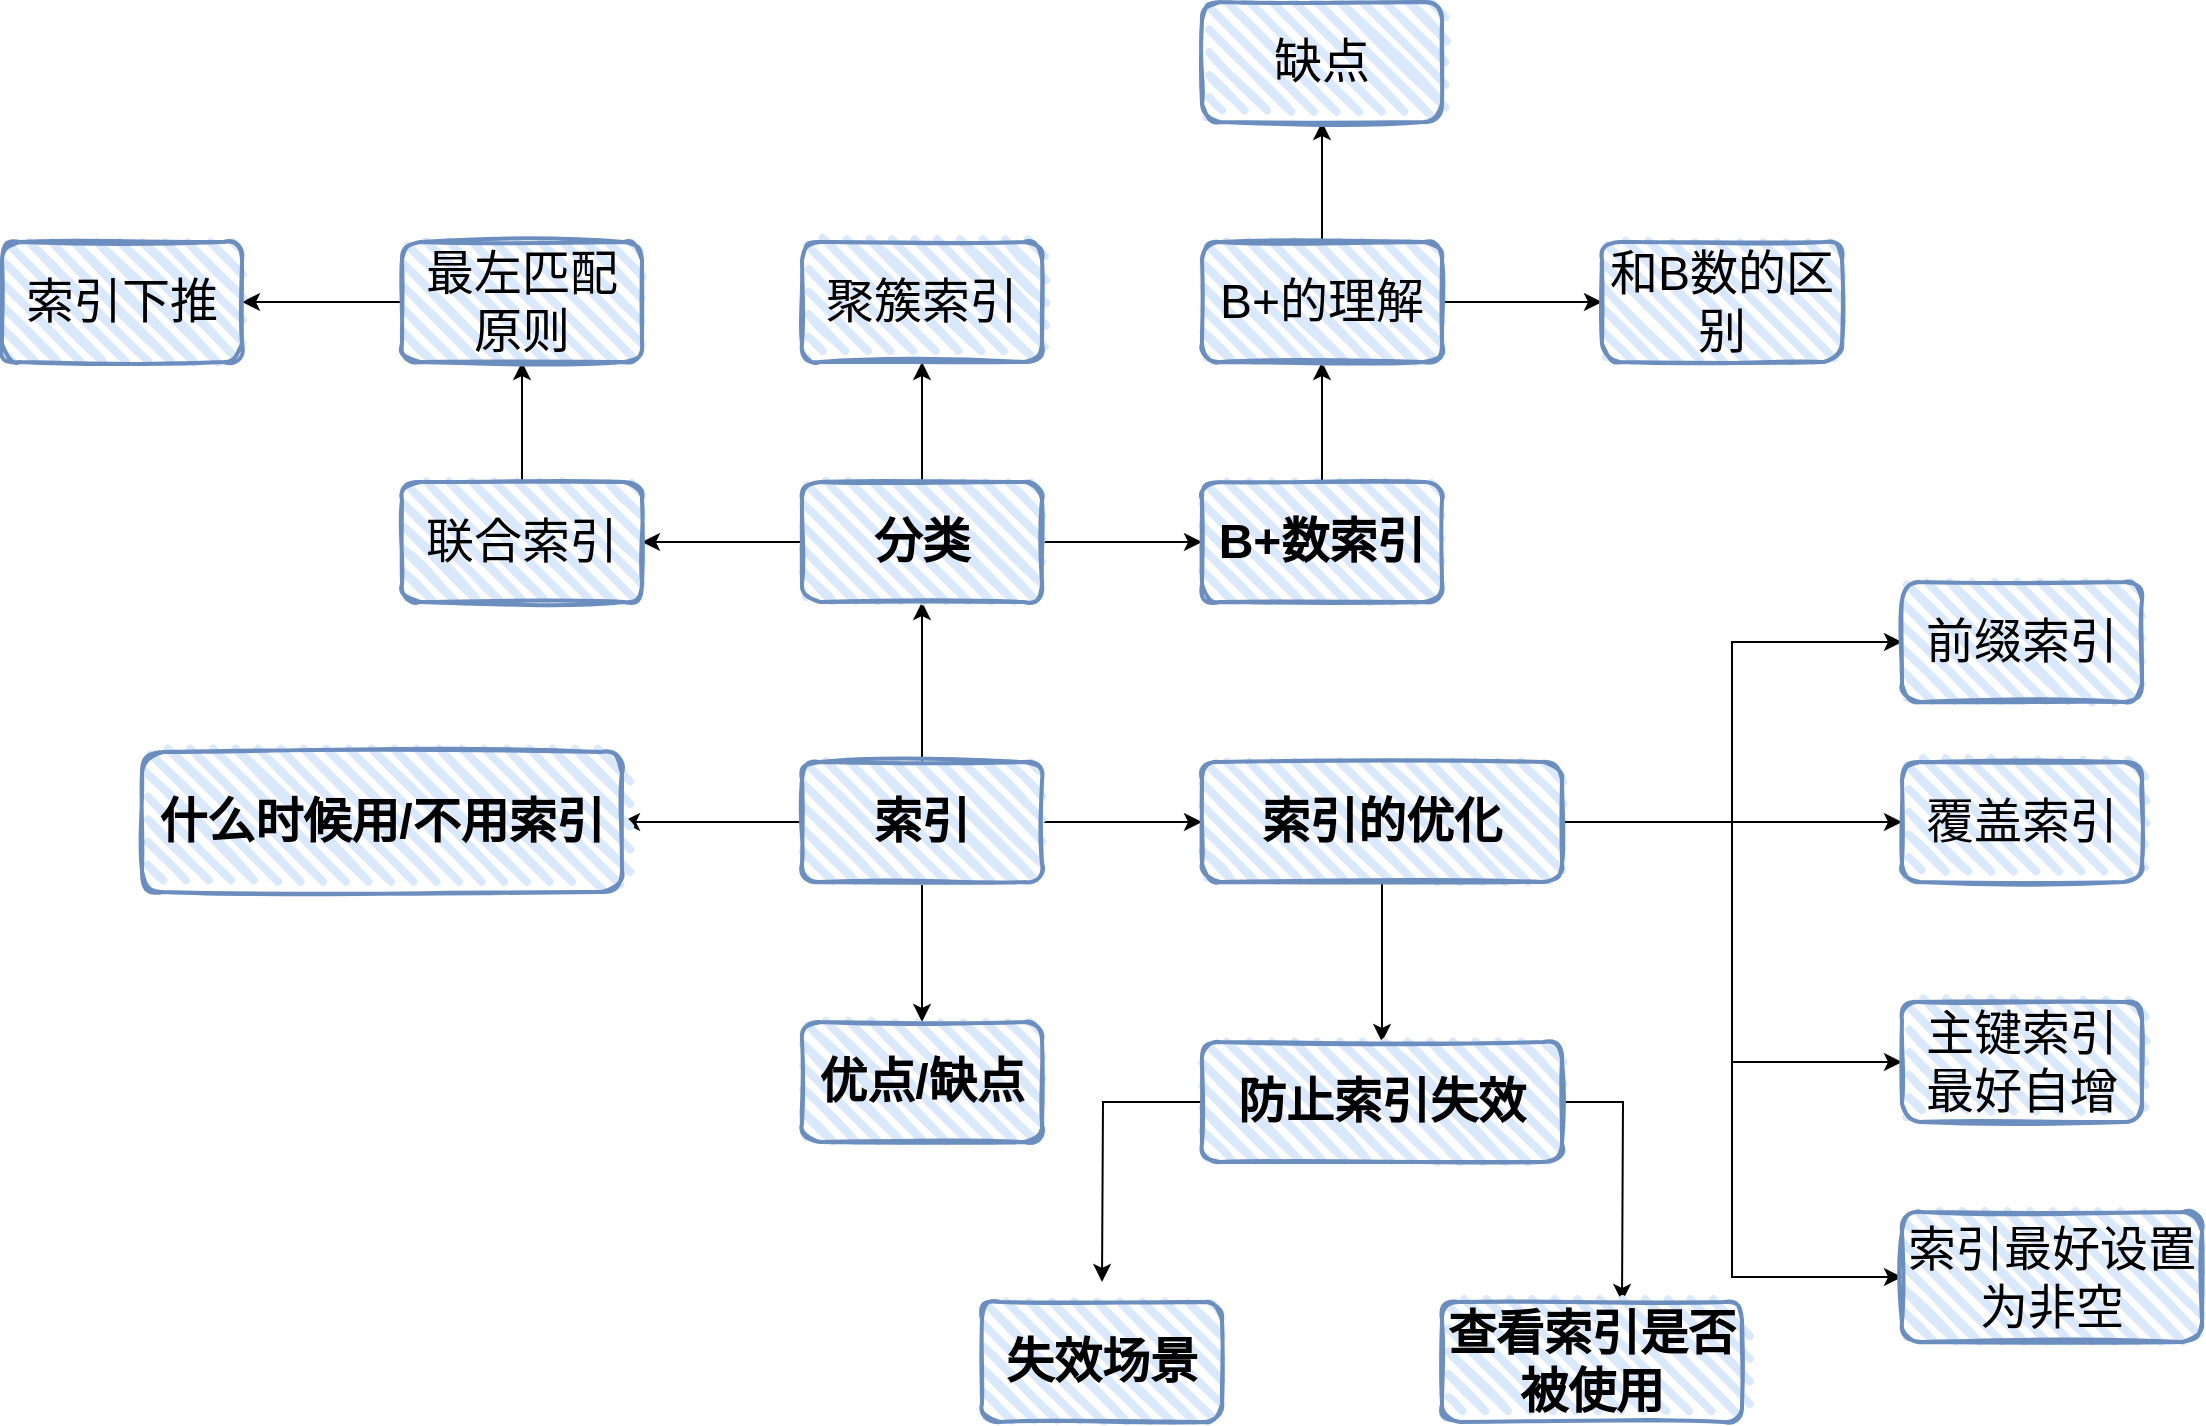 <mxfile version="20.8.11" type="github">
  <diagram name="第 1 页" id="ruQcn6A0JWkq77rPGQ6Q">
    <mxGraphModel dx="1785" dy="2260" grid="1" gridSize="10" guides="1" tooltips="1" connect="1" arrows="1" fold="1" page="1" pageScale="1" pageWidth="827" pageHeight="1169" math="0" shadow="0">
      <root>
        <mxCell id="0" />
        <mxCell id="1" parent="0" />
        <mxCell id="ACprRVOygCQrHizVb4Ic-5" value="" style="edgeStyle=orthogonalEdgeStyle;rounded=0;orthogonalLoop=1;jettySize=auto;html=1;" edge="1" parent="1" source="ACprRVOygCQrHizVb4Ic-1" target="ACprRVOygCQrHizVb4Ic-4">
          <mxGeometry relative="1" as="geometry" />
        </mxCell>
        <mxCell id="ACprRVOygCQrHizVb4Ic-20" value="" style="edgeStyle=orthogonalEdgeStyle;rounded=0;orthogonalLoop=1;jettySize=auto;html=1;" edge="1" parent="1" source="ACprRVOygCQrHizVb4Ic-1" target="ACprRVOygCQrHizVb4Ic-19">
          <mxGeometry relative="1" as="geometry" />
        </mxCell>
        <mxCell id="ACprRVOygCQrHizVb4Ic-32" value="" style="edgeStyle=orthogonalEdgeStyle;rounded=0;orthogonalLoop=1;jettySize=auto;html=1;" edge="1" parent="1" source="ACprRVOygCQrHizVb4Ic-1" target="ACprRVOygCQrHizVb4Ic-31">
          <mxGeometry relative="1" as="geometry" />
        </mxCell>
        <mxCell id="ACprRVOygCQrHizVb4Ic-34" value="" style="edgeStyle=orthogonalEdgeStyle;rounded=0;orthogonalLoop=1;jettySize=auto;html=1;" edge="1" parent="1" source="ACprRVOygCQrHizVb4Ic-1" target="ACprRVOygCQrHizVb4Ic-33">
          <mxGeometry relative="1" as="geometry" />
        </mxCell>
        <mxCell id="ACprRVOygCQrHizVb4Ic-1" value="索引" style="rounded=1;whiteSpace=wrap;html=1;strokeWidth=2;fillWeight=4;hachureGap=8;hachureAngle=45;fillColor=#dae8fc;sketch=1;glass=0;strokeColor=#6c8ebf;fontSize=24;fontStyle=1" vertex="1" parent="1">
          <mxGeometry x="260" y="330" width="120" height="60" as="geometry" />
        </mxCell>
        <mxCell id="ACprRVOygCQrHizVb4Ic-9" value="" style="edgeStyle=orthogonalEdgeStyle;rounded=0;orthogonalLoop=1;jettySize=auto;html=1;" edge="1" parent="1" source="ACprRVOygCQrHizVb4Ic-4" target="ACprRVOygCQrHizVb4Ic-8">
          <mxGeometry relative="1" as="geometry" />
        </mxCell>
        <mxCell id="ACprRVOygCQrHizVb4Ic-13" value="" style="edgeStyle=orthogonalEdgeStyle;rounded=0;orthogonalLoop=1;jettySize=auto;html=1;" edge="1" parent="1" source="ACprRVOygCQrHizVb4Ic-4" target="ACprRVOygCQrHizVb4Ic-12">
          <mxGeometry relative="1" as="geometry" />
        </mxCell>
        <mxCell id="ACprRVOygCQrHizVb4Ic-22" value="" style="edgeStyle=orthogonalEdgeStyle;rounded=0;orthogonalLoop=1;jettySize=auto;html=1;" edge="1" parent="1" source="ACprRVOygCQrHizVb4Ic-4" target="ACprRVOygCQrHizVb4Ic-21">
          <mxGeometry relative="1" as="geometry" />
        </mxCell>
        <mxCell id="ACprRVOygCQrHizVb4Ic-4" value="分类" style="rounded=1;whiteSpace=wrap;html=1;strokeWidth=2;fillWeight=4;hachureGap=8;hachureAngle=45;fillColor=#dae8fc;sketch=1;glass=0;strokeColor=#6c8ebf;fontSize=24;fontStyle=1" vertex="1" parent="1">
          <mxGeometry x="260" y="190" width="120" height="60" as="geometry" />
        </mxCell>
        <mxCell id="ACprRVOygCQrHizVb4Ic-8" value="聚簇索引" style="whiteSpace=wrap;html=1;rounded=1;glass=0;sketch=1;fillWeight=4;hachureGap=8;hachureAngle=45;strokeColor=#6c8ebf;strokeWidth=2;fontFamily=Helvetica;fontSize=24;fontColor=default;fillColor=#dae8fc;" vertex="1" parent="1">
          <mxGeometry x="260" y="70" width="120" height="60" as="geometry" />
        </mxCell>
        <mxCell id="ACprRVOygCQrHizVb4Ic-15" value="" style="edgeStyle=orthogonalEdgeStyle;rounded=0;orthogonalLoop=1;jettySize=auto;html=1;" edge="1" parent="1" source="ACprRVOygCQrHizVb4Ic-12" target="ACprRVOygCQrHizVb4Ic-14">
          <mxGeometry relative="1" as="geometry" />
        </mxCell>
        <mxCell id="ACprRVOygCQrHizVb4Ic-12" value="联合索引" style="whiteSpace=wrap;html=1;rounded=1;glass=0;sketch=1;fillWeight=4;hachureGap=8;hachureAngle=45;strokeColor=#6c8ebf;strokeWidth=2;fontFamily=Helvetica;fontSize=24;fontColor=default;fillColor=#dae8fc;" vertex="1" parent="1">
          <mxGeometry x="60" y="190" width="120" height="60" as="geometry" />
        </mxCell>
        <mxCell id="ACprRVOygCQrHizVb4Ic-17" value="" style="edgeStyle=orthogonalEdgeStyle;rounded=0;orthogonalLoop=1;jettySize=auto;html=1;" edge="1" parent="1" source="ACprRVOygCQrHizVb4Ic-14" target="ACprRVOygCQrHizVb4Ic-16">
          <mxGeometry relative="1" as="geometry" />
        </mxCell>
        <mxCell id="ACprRVOygCQrHizVb4Ic-14" value="最左匹配原则" style="whiteSpace=wrap;html=1;fontSize=24;fillColor=#dae8fc;strokeColor=#6c8ebf;rounded=1;glass=0;sketch=1;fillWeight=4;hachureGap=8;hachureAngle=45;strokeWidth=2;" vertex="1" parent="1">
          <mxGeometry x="60" y="70" width="120" height="60" as="geometry" />
        </mxCell>
        <mxCell id="ACprRVOygCQrHizVb4Ic-16" value="索引下推" style="whiteSpace=wrap;html=1;fontSize=24;fillColor=#dae8fc;strokeColor=#6c8ebf;rounded=1;glass=0;sketch=1;fillWeight=4;hachureGap=8;hachureAngle=45;strokeWidth=2;" vertex="1" parent="1">
          <mxGeometry x="-140" y="70" width="120" height="60" as="geometry" />
        </mxCell>
        <mxCell id="ACprRVOygCQrHizVb4Ic-19" value="什么时候用/不用索引" style="rounded=1;whiteSpace=wrap;html=1;strokeWidth=2;fillWeight=4;hachureGap=8;hachureAngle=45;fillColor=#dae8fc;sketch=1;glass=0;strokeColor=#6c8ebf;fontSize=24;fontStyle=1" vertex="1" parent="1">
          <mxGeometry x="-70" y="325" width="240" height="70" as="geometry" />
        </mxCell>
        <mxCell id="ACprRVOygCQrHizVb4Ic-26" value="" style="edgeStyle=orthogonalEdgeStyle;rounded=0;orthogonalLoop=1;jettySize=auto;html=1;" edge="1" parent="1" source="ACprRVOygCQrHizVb4Ic-21" target="ACprRVOygCQrHizVb4Ic-25">
          <mxGeometry relative="1" as="geometry" />
        </mxCell>
        <mxCell id="ACprRVOygCQrHizVb4Ic-21" value="B+数索引" style="whiteSpace=wrap;html=1;fontSize=24;fillColor=#dae8fc;strokeColor=#6c8ebf;rounded=1;strokeWidth=2;fillWeight=4;hachureGap=8;hachureAngle=45;sketch=1;glass=0;fontStyle=1;" vertex="1" parent="1">
          <mxGeometry x="460" y="190" width="120" height="60" as="geometry" />
        </mxCell>
        <mxCell id="ACprRVOygCQrHizVb4Ic-28" value="" style="edgeStyle=orthogonalEdgeStyle;rounded=0;orthogonalLoop=1;jettySize=auto;html=1;" edge="1" parent="1" source="ACprRVOygCQrHizVb4Ic-25" target="ACprRVOygCQrHizVb4Ic-27">
          <mxGeometry relative="1" as="geometry" />
        </mxCell>
        <mxCell id="ACprRVOygCQrHizVb4Ic-30" value="" style="edgeStyle=orthogonalEdgeStyle;rounded=0;orthogonalLoop=1;jettySize=auto;html=1;" edge="1" parent="1" source="ACprRVOygCQrHizVb4Ic-25" target="ACprRVOygCQrHizVb4Ic-29">
          <mxGeometry relative="1" as="geometry" />
        </mxCell>
        <mxCell id="ACprRVOygCQrHizVb4Ic-25" value="B+的理解" style="whiteSpace=wrap;html=1;rounded=1;glass=0;sketch=1;fillWeight=4;hachureGap=8;hachureAngle=45;strokeColor=#6c8ebf;strokeWidth=2;fontFamily=Helvetica;fontSize=24;fontColor=default;fillColor=#dae8fc;" vertex="1" parent="1">
          <mxGeometry x="460" y="70" width="120" height="60" as="geometry" />
        </mxCell>
        <mxCell id="ACprRVOygCQrHizVb4Ic-27" value="和B数的区别" style="whiteSpace=wrap;html=1;fontSize=24;fillColor=#dae8fc;strokeColor=#6c8ebf;rounded=1;glass=0;sketch=1;fillWeight=4;hachureGap=8;hachureAngle=45;strokeWidth=2;" vertex="1" parent="1">
          <mxGeometry x="660" y="70" width="120" height="60" as="geometry" />
        </mxCell>
        <mxCell id="ACprRVOygCQrHizVb4Ic-29" value="缺点" style="whiteSpace=wrap;html=1;fontSize=24;fillColor=#dae8fc;strokeColor=#6c8ebf;rounded=1;glass=0;sketch=1;fillWeight=4;hachureGap=8;hachureAngle=45;strokeWidth=2;" vertex="1" parent="1">
          <mxGeometry x="460" y="-50" width="120" height="60" as="geometry" />
        </mxCell>
        <mxCell id="ACprRVOygCQrHizVb4Ic-31" value="优点/缺点" style="whiteSpace=wrap;html=1;fontSize=24;fillColor=#dae8fc;strokeColor=#6c8ebf;rounded=1;strokeWidth=2;fillWeight=4;hachureGap=8;hachureAngle=45;sketch=1;glass=0;fontStyle=1;" vertex="1" parent="1">
          <mxGeometry x="260" y="460" width="120" height="60" as="geometry" />
        </mxCell>
        <mxCell id="ACprRVOygCQrHizVb4Ic-36" style="edgeStyle=orthogonalEdgeStyle;rounded=0;orthogonalLoop=1;jettySize=auto;html=1;entryX=0;entryY=0.5;entryDx=0;entryDy=0;" edge="1" parent="1" source="ACprRVOygCQrHizVb4Ic-33" target="ACprRVOygCQrHizVb4Ic-35">
          <mxGeometry relative="1" as="geometry" />
        </mxCell>
        <mxCell id="ACprRVOygCQrHizVb4Ic-38" style="edgeStyle=orthogonalEdgeStyle;rounded=0;orthogonalLoop=1;jettySize=auto;html=1;entryX=0;entryY=0.5;entryDx=0;entryDy=0;" edge="1" parent="1" source="ACprRVOygCQrHizVb4Ic-33" target="ACprRVOygCQrHizVb4Ic-37">
          <mxGeometry relative="1" as="geometry" />
        </mxCell>
        <mxCell id="ACprRVOygCQrHizVb4Ic-40" style="edgeStyle=orthogonalEdgeStyle;rounded=0;orthogonalLoop=1;jettySize=auto;html=1;entryX=0;entryY=0.5;entryDx=0;entryDy=0;" edge="1" parent="1" source="ACprRVOygCQrHizVb4Ic-33" target="ACprRVOygCQrHizVb4Ic-39">
          <mxGeometry relative="1" as="geometry" />
        </mxCell>
        <mxCell id="ACprRVOygCQrHizVb4Ic-42" style="edgeStyle=orthogonalEdgeStyle;rounded=0;orthogonalLoop=1;jettySize=auto;html=1;entryX=0;entryY=0.5;entryDx=0;entryDy=0;" edge="1" parent="1" source="ACprRVOygCQrHizVb4Ic-33" target="ACprRVOygCQrHizVb4Ic-41">
          <mxGeometry relative="1" as="geometry" />
        </mxCell>
        <mxCell id="ACprRVOygCQrHizVb4Ic-44" value="" style="edgeStyle=orthogonalEdgeStyle;rounded=0;orthogonalLoop=1;jettySize=auto;html=1;" edge="1" parent="1" source="ACprRVOygCQrHizVb4Ic-33" target="ACprRVOygCQrHizVb4Ic-43">
          <mxGeometry relative="1" as="geometry" />
        </mxCell>
        <mxCell id="ACprRVOygCQrHizVb4Ic-33" value="索引的优化" style="rounded=1;whiteSpace=wrap;html=1;strokeWidth=2;fillWeight=4;hachureGap=8;hachureAngle=45;fillColor=#dae8fc;sketch=1;glass=0;strokeColor=#6c8ebf;fontSize=24;fontStyle=1" vertex="1" parent="1">
          <mxGeometry x="460" y="330" width="180" height="60" as="geometry" />
        </mxCell>
        <mxCell id="ACprRVOygCQrHizVb4Ic-35" value="前缀索引" style="whiteSpace=wrap;html=1;rounded=1;glass=0;sketch=1;fillWeight=4;hachureGap=8;hachureAngle=45;strokeColor=#6c8ebf;strokeWidth=2;fontFamily=Helvetica;fontSize=24;fontColor=default;fillColor=#dae8fc;" vertex="1" parent="1">
          <mxGeometry x="810" y="240" width="120" height="60" as="geometry" />
        </mxCell>
        <mxCell id="ACprRVOygCQrHizVb4Ic-37" value="覆盖索引" style="whiteSpace=wrap;html=1;rounded=1;glass=0;sketch=1;fillWeight=4;hachureGap=8;hachureAngle=45;strokeColor=#6c8ebf;strokeWidth=2;fontFamily=Helvetica;fontSize=24;fontColor=default;fillColor=#dae8fc;" vertex="1" parent="1">
          <mxGeometry x="810" y="330" width="120" height="60" as="geometry" />
        </mxCell>
        <mxCell id="ACprRVOygCQrHizVb4Ic-39" value="主键索引最好自增" style="whiteSpace=wrap;html=1;rounded=1;glass=0;sketch=1;fillWeight=4;hachureGap=8;hachureAngle=45;strokeColor=#6c8ebf;strokeWidth=2;fontFamily=Helvetica;fontSize=24;fontColor=default;fillColor=#dae8fc;" vertex="1" parent="1">
          <mxGeometry x="810" y="450" width="120" height="60" as="geometry" />
        </mxCell>
        <mxCell id="ACprRVOygCQrHizVb4Ic-41" value="索引最好设置为非空" style="whiteSpace=wrap;html=1;rounded=1;glass=0;sketch=1;fillWeight=4;hachureGap=8;hachureAngle=45;strokeColor=#6c8ebf;strokeWidth=2;fontFamily=Helvetica;fontSize=24;fontColor=default;fillColor=#dae8fc;" vertex="1" parent="1">
          <mxGeometry x="810" y="555" width="150" height="65" as="geometry" />
        </mxCell>
        <mxCell id="ACprRVOygCQrHizVb4Ic-46" style="edgeStyle=orthogonalEdgeStyle;rounded=0;orthogonalLoop=1;jettySize=auto;html=1;" edge="1" parent="1" source="ACprRVOygCQrHizVb4Ic-43">
          <mxGeometry relative="1" as="geometry">
            <mxPoint x="410" y="590" as="targetPoint" />
          </mxGeometry>
        </mxCell>
        <mxCell id="ACprRVOygCQrHizVb4Ic-49" style="edgeStyle=orthogonalEdgeStyle;rounded=0;orthogonalLoop=1;jettySize=auto;html=1;" edge="1" parent="1" source="ACprRVOygCQrHizVb4Ic-43">
          <mxGeometry relative="1" as="geometry">
            <mxPoint x="670" y="600" as="targetPoint" />
          </mxGeometry>
        </mxCell>
        <mxCell id="ACprRVOygCQrHizVb4Ic-43" value="防止索引失效" style="rounded=1;whiteSpace=wrap;html=1;strokeWidth=2;fillWeight=4;hachureGap=8;hachureAngle=45;fillColor=#dae8fc;sketch=1;glass=0;strokeColor=#6c8ebf;fontSize=24;fontStyle=1" vertex="1" parent="1">
          <mxGeometry x="460" y="470" width="180" height="60" as="geometry" />
        </mxCell>
        <mxCell id="ACprRVOygCQrHizVb4Ic-45" value="失效场景" style="rounded=1;whiteSpace=wrap;html=1;strokeWidth=2;fillWeight=4;hachureGap=8;hachureAngle=45;fillColor=#dae8fc;sketch=1;glass=0;strokeColor=#6c8ebf;fontSize=24;fontStyle=1" vertex="1" parent="1">
          <mxGeometry x="350" y="600" width="120" height="60" as="geometry" />
        </mxCell>
        <mxCell id="ACprRVOygCQrHizVb4Ic-48" value="查看索引是否被使用" style="rounded=1;whiteSpace=wrap;html=1;strokeWidth=2;fillWeight=4;hachureGap=8;hachureAngle=45;fillColor=#dae8fc;sketch=1;glass=0;strokeColor=#6c8ebf;fontSize=24;fontStyle=1" vertex="1" parent="1">
          <mxGeometry x="580" y="600" width="150" height="60" as="geometry" />
        </mxCell>
      </root>
    </mxGraphModel>
  </diagram>
</mxfile>
